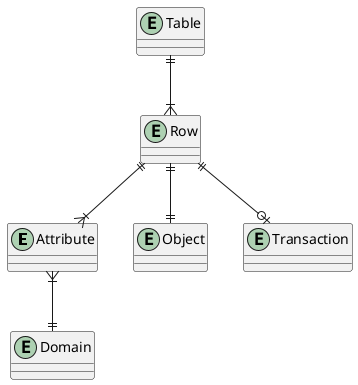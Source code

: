 @startuml

entity Attribute {

}

entity Domain {

}

entity Table {

}

entity Row {

}

entity Object {

}

entity Transaction {

}

Table ||--|{ Row
Row ||--|| Object
Row ||--o| Transaction
Row ||--|{ Attribute
Attribute }|--|| Domain


@enduml
